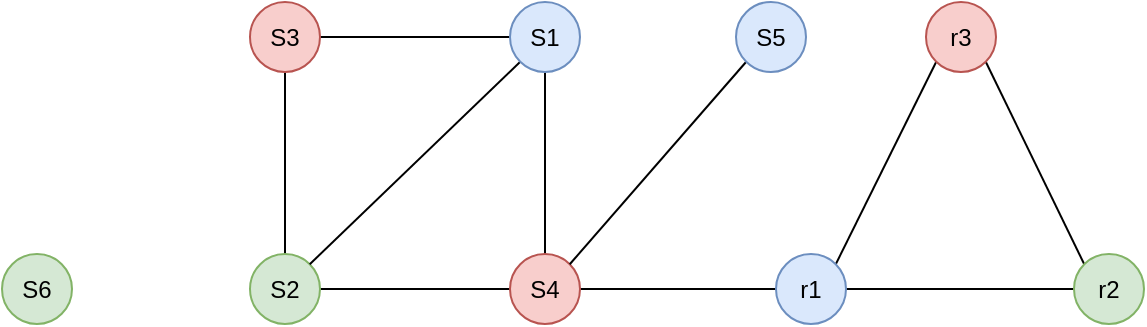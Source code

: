 <mxfile version="24.7.6">
  <diagram name="第 1 页" id="p9UogfbTqBMRZBkhfiBg">
    <mxGraphModel dx="928" dy="625" grid="0" gridSize="10" guides="1" tooltips="1" connect="1" arrows="1" fold="1" page="0" pageScale="1" pageWidth="827" pageHeight="1169" math="0" shadow="0">
      <root>
        <mxCell id="0" />
        <mxCell id="1" parent="0" />
        <mxCell id="oGr3gBzmV0MPGPRNmAmO-1" value="S6" style="ellipse;whiteSpace=wrap;html=1;aspect=fixed;fillColor=#d5e8d4;strokeColor=#82b366;" vertex="1" parent="1">
          <mxGeometry x="253" y="405" width="35" height="35" as="geometry" />
        </mxCell>
        <mxCell id="oGr3gBzmV0MPGPRNmAmO-2" style="edgeStyle=orthogonalEdgeStyle;rounded=0;orthogonalLoop=1;jettySize=auto;html=1;entryX=0;entryY=0.5;entryDx=0;entryDy=0;endArrow=none;endFill=0;" edge="1" parent="1" source="oGr3gBzmV0MPGPRNmAmO-4" target="oGr3gBzmV0MPGPRNmAmO-9">
          <mxGeometry relative="1" as="geometry" />
        </mxCell>
        <mxCell id="oGr3gBzmV0MPGPRNmAmO-3" style="edgeStyle=orthogonalEdgeStyle;rounded=0;orthogonalLoop=1;jettySize=auto;html=1;exitX=0.5;exitY=1;exitDx=0;exitDy=0;entryX=0.5;entryY=0;entryDx=0;entryDy=0;endArrow=none;endFill=0;" edge="1" parent="1" source="oGr3gBzmV0MPGPRNmAmO-4" target="oGr3gBzmV0MPGPRNmAmO-6">
          <mxGeometry relative="1" as="geometry" />
        </mxCell>
        <mxCell id="oGr3gBzmV0MPGPRNmAmO-4" value="S3" style="ellipse;whiteSpace=wrap;html=1;aspect=fixed;fillColor=#f8cecc;strokeColor=#b85450;" vertex="1" parent="1">
          <mxGeometry x="377" y="279" width="35" height="35" as="geometry" />
        </mxCell>
        <mxCell id="oGr3gBzmV0MPGPRNmAmO-5" style="edgeStyle=orthogonalEdgeStyle;rounded=0;orthogonalLoop=1;jettySize=auto;html=1;exitX=1;exitY=0.5;exitDx=0;exitDy=0;endArrow=none;endFill=0;" edge="1" parent="1" source="oGr3gBzmV0MPGPRNmAmO-6" target="oGr3gBzmV0MPGPRNmAmO-11">
          <mxGeometry relative="1" as="geometry" />
        </mxCell>
        <mxCell id="oGr3gBzmV0MPGPRNmAmO-6" value="S2" style="ellipse;whiteSpace=wrap;html=1;aspect=fixed;fillColor=#d5e8d4;strokeColor=#82b366;" vertex="1" parent="1">
          <mxGeometry x="377" y="405" width="35" height="35" as="geometry" />
        </mxCell>
        <mxCell id="oGr3gBzmV0MPGPRNmAmO-7" style="edgeStyle=orthogonalEdgeStyle;rounded=0;orthogonalLoop=1;jettySize=auto;html=1;exitX=0.5;exitY=1;exitDx=0;exitDy=0;entryX=0.5;entryY=0;entryDx=0;entryDy=0;endArrow=none;endFill=0;" edge="1" parent="1" source="oGr3gBzmV0MPGPRNmAmO-9" target="oGr3gBzmV0MPGPRNmAmO-11">
          <mxGeometry relative="1" as="geometry" />
        </mxCell>
        <mxCell id="oGr3gBzmV0MPGPRNmAmO-8" style="rounded=0;orthogonalLoop=1;jettySize=auto;html=1;exitX=0;exitY=1;exitDx=0;exitDy=0;entryX=1;entryY=0;entryDx=0;entryDy=0;endArrow=none;endFill=0;" edge="1" parent="1" source="oGr3gBzmV0MPGPRNmAmO-9" target="oGr3gBzmV0MPGPRNmAmO-6">
          <mxGeometry relative="1" as="geometry" />
        </mxCell>
        <mxCell id="oGr3gBzmV0MPGPRNmAmO-9" value="S1" style="ellipse;whiteSpace=wrap;html=1;aspect=fixed;fillColor=#dae8fc;strokeColor=#6c8ebf;" vertex="1" parent="1">
          <mxGeometry x="507" y="279" width="35" height="35" as="geometry" />
        </mxCell>
        <mxCell id="oGr3gBzmV0MPGPRNmAmO-10" style="edgeStyle=orthogonalEdgeStyle;rounded=0;orthogonalLoop=1;jettySize=auto;html=1;exitX=1;exitY=0.5;exitDx=0;exitDy=0;entryX=0;entryY=0.5;entryDx=0;entryDy=0;endArrow=none;endFill=0;" edge="1" parent="1" source="oGr3gBzmV0MPGPRNmAmO-11" target="oGr3gBzmV0MPGPRNmAmO-18">
          <mxGeometry relative="1" as="geometry" />
        </mxCell>
        <mxCell id="oGr3gBzmV0MPGPRNmAmO-11" value="S4" style="ellipse;whiteSpace=wrap;html=1;aspect=fixed;fillColor=#f8cecc;strokeColor=#b85450;" vertex="1" parent="1">
          <mxGeometry x="507" y="405" width="35" height="35" as="geometry" />
        </mxCell>
        <mxCell id="oGr3gBzmV0MPGPRNmAmO-12" style="rounded=0;orthogonalLoop=1;jettySize=auto;html=1;exitX=0;exitY=1;exitDx=0;exitDy=0;entryX=1;entryY=0;entryDx=0;entryDy=0;endArrow=none;endFill=0;" edge="1" parent="1" source="oGr3gBzmV0MPGPRNmAmO-13" target="oGr3gBzmV0MPGPRNmAmO-11">
          <mxGeometry relative="1" as="geometry" />
        </mxCell>
        <mxCell id="oGr3gBzmV0MPGPRNmAmO-13" value="S5" style="ellipse;whiteSpace=wrap;html=1;aspect=fixed;fillColor=#dae8fc;strokeColor=#6c8ebf;" vertex="1" parent="1">
          <mxGeometry x="620" y="279" width="35" height="35" as="geometry" />
        </mxCell>
        <mxCell id="oGr3gBzmV0MPGPRNmAmO-14" style="rounded=0;orthogonalLoop=1;jettySize=auto;html=1;exitX=0;exitY=1;exitDx=0;exitDy=0;entryX=1;entryY=0;entryDx=0;entryDy=0;endArrow=none;endFill=0;" edge="1" parent="1" source="oGr3gBzmV0MPGPRNmAmO-16" target="oGr3gBzmV0MPGPRNmAmO-18">
          <mxGeometry relative="1" as="geometry" />
        </mxCell>
        <mxCell id="oGr3gBzmV0MPGPRNmAmO-15" style="rounded=0;orthogonalLoop=1;jettySize=auto;html=1;exitX=1;exitY=1;exitDx=0;exitDy=0;entryX=0;entryY=0;entryDx=0;entryDy=0;endArrow=none;endFill=0;" edge="1" parent="1" source="oGr3gBzmV0MPGPRNmAmO-16" target="oGr3gBzmV0MPGPRNmAmO-19">
          <mxGeometry relative="1" as="geometry" />
        </mxCell>
        <mxCell id="oGr3gBzmV0MPGPRNmAmO-16" value="r3" style="ellipse;whiteSpace=wrap;html=1;aspect=fixed;fillColor=#f8cecc;strokeColor=#b85450;" vertex="1" parent="1">
          <mxGeometry x="715" y="279" width="35" height="35" as="geometry" />
        </mxCell>
        <mxCell id="oGr3gBzmV0MPGPRNmAmO-17" style="edgeStyle=orthogonalEdgeStyle;rounded=0;orthogonalLoop=1;jettySize=auto;html=1;exitX=1;exitY=0.5;exitDx=0;exitDy=0;entryX=0;entryY=0.5;entryDx=0;entryDy=0;endArrow=none;endFill=0;" edge="1" parent="1" source="oGr3gBzmV0MPGPRNmAmO-18" target="oGr3gBzmV0MPGPRNmAmO-19">
          <mxGeometry relative="1" as="geometry" />
        </mxCell>
        <mxCell id="oGr3gBzmV0MPGPRNmAmO-18" value="r1" style="ellipse;whiteSpace=wrap;html=1;aspect=fixed;fillColor=#dae8fc;strokeColor=#6c8ebf;" vertex="1" parent="1">
          <mxGeometry x="640" y="405" width="35" height="35" as="geometry" />
        </mxCell>
        <mxCell id="oGr3gBzmV0MPGPRNmAmO-19" value="r2" style="ellipse;whiteSpace=wrap;html=1;aspect=fixed;fillColor=#d5e8d4;strokeColor=#82b366;" vertex="1" parent="1">
          <mxGeometry x="789" y="405" width="35" height="35" as="geometry" />
        </mxCell>
      </root>
    </mxGraphModel>
  </diagram>
</mxfile>
